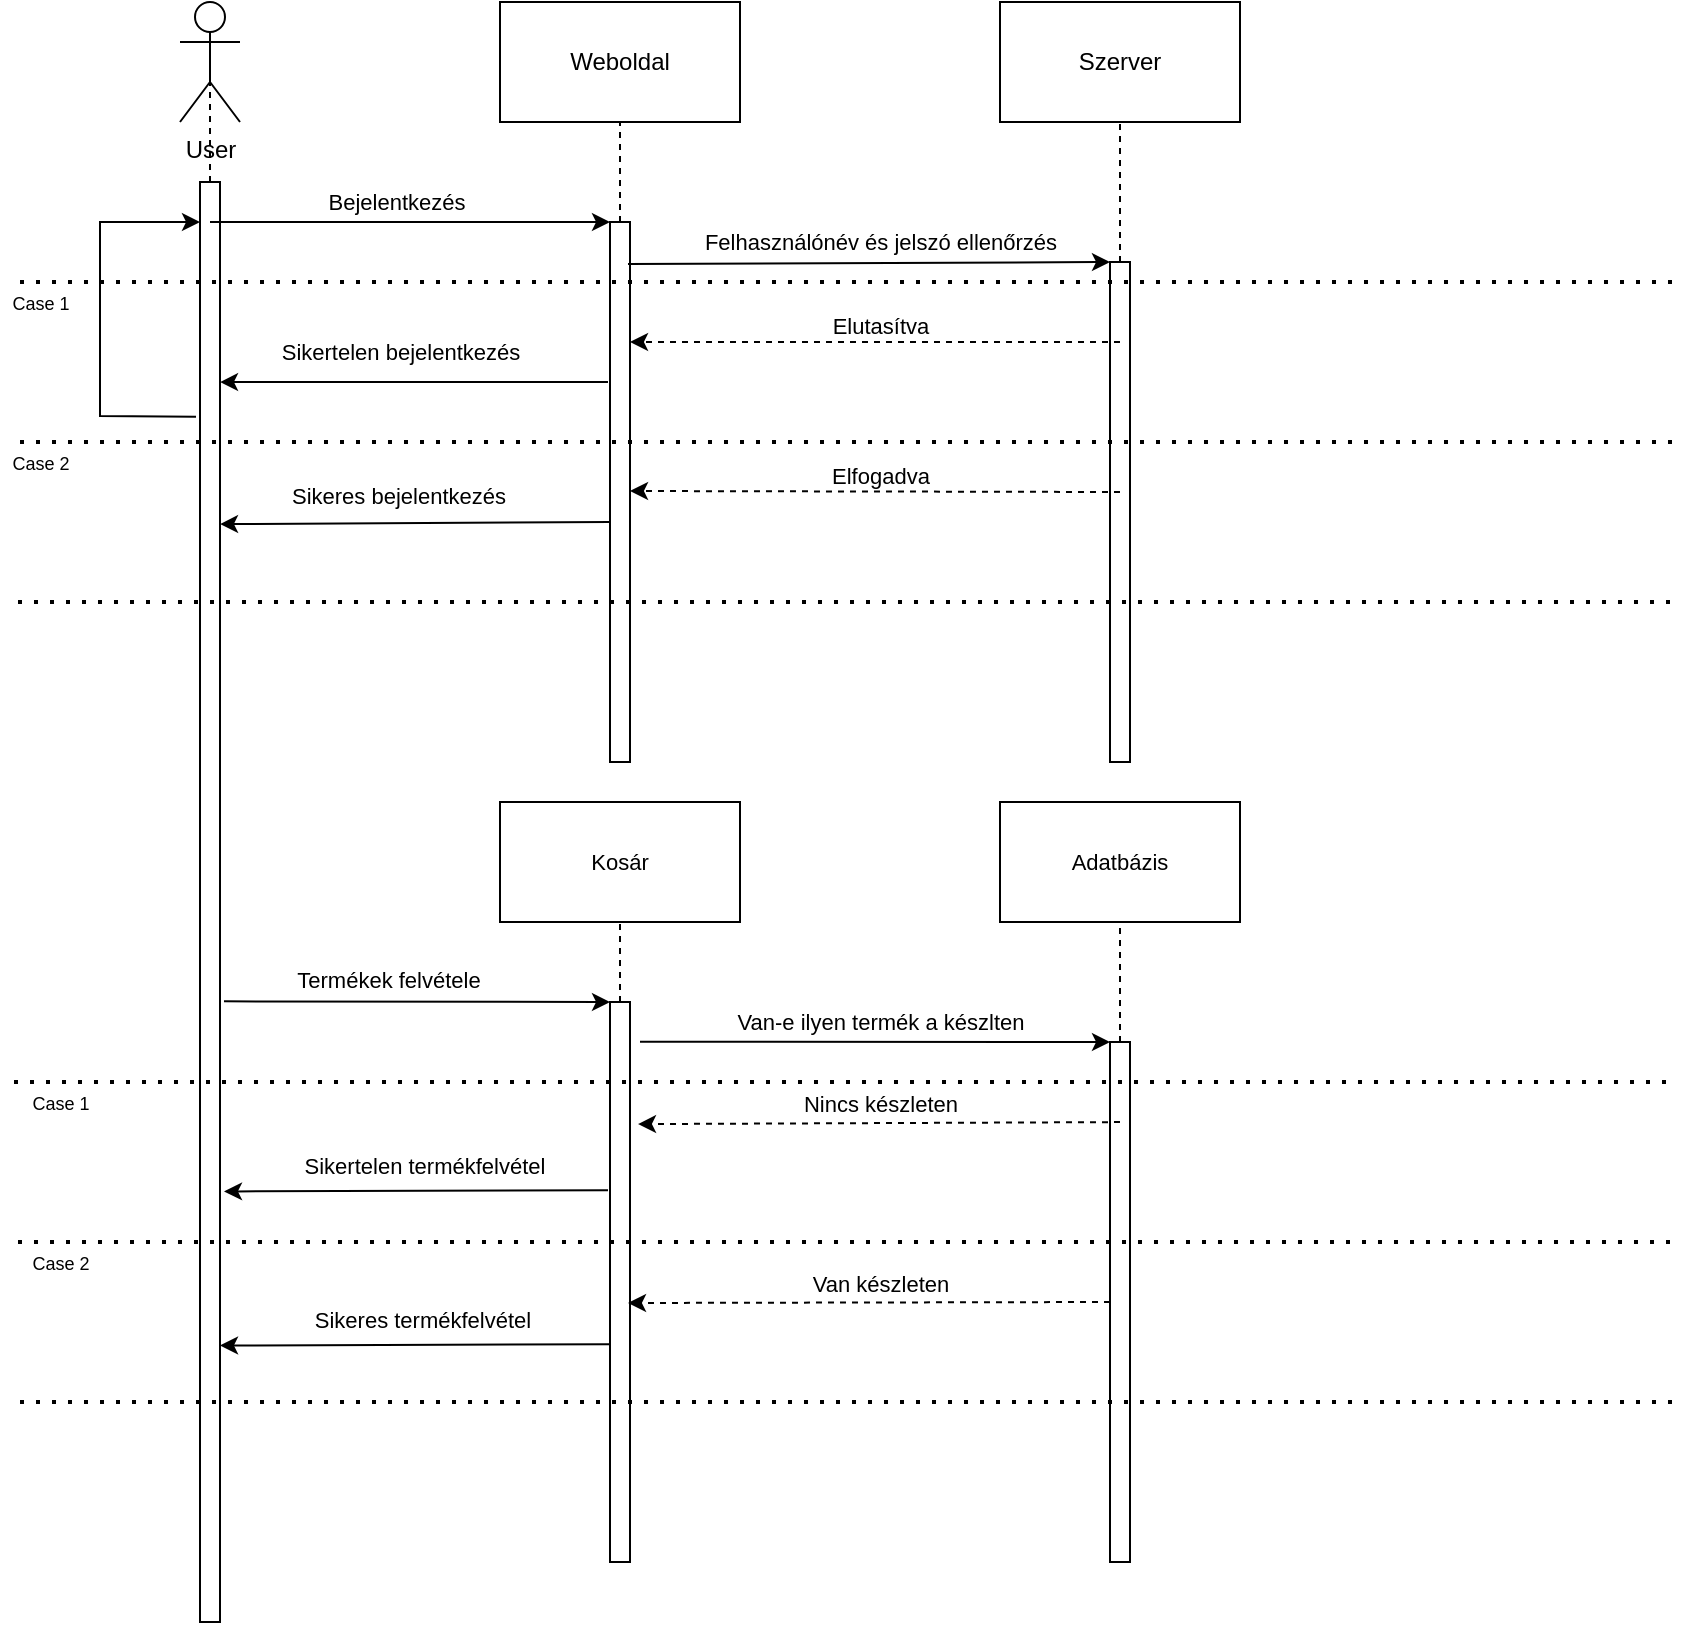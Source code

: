 <mxfile version="15.5.4" type="device"><diagram id="6Q69WBUP_BoE2qAAYI5W" name="Page-1"><mxGraphModel dx="1689" dy="454" grid="1" gridSize="10" guides="1" tooltips="1" connect="1" arrows="1" fold="1" page="1" pageScale="1" pageWidth="827" pageHeight="1169" math="0" shadow="0"><root><mxCell id="0"/><mxCell id="1" parent="0"/><mxCell id="msNGA8GsEWEmYv5EKbfo-1" value="User" style="shape=umlActor;verticalLabelPosition=bottom;verticalAlign=top;html=1;outlineConnect=0;" vertex="1" parent="1"><mxGeometry x="80" y="20" width="30" height="60" as="geometry"/></mxCell><mxCell id="msNGA8GsEWEmYv5EKbfo-2" value="Szerver" style="rounded=0;whiteSpace=wrap;html=1;" vertex="1" parent="1"><mxGeometry x="490" y="20" width="120" height="60" as="geometry"/></mxCell><mxCell id="msNGA8GsEWEmYv5EKbfo-3" value="Weboldal" style="rounded=0;whiteSpace=wrap;html=1;" vertex="1" parent="1"><mxGeometry x="240" y="20" width="120" height="60" as="geometry"/></mxCell><mxCell id="msNGA8GsEWEmYv5EKbfo-18" value="" style="rounded=0;whiteSpace=wrap;html=1;" vertex="1" parent="1"><mxGeometry x="90" y="110" width="10" height="720" as="geometry"/></mxCell><mxCell id="msNGA8GsEWEmYv5EKbfo-19" value="" style="rounded=0;whiteSpace=wrap;html=1;" vertex="1" parent="1"><mxGeometry x="295" y="130" width="10" height="270" as="geometry"/></mxCell><mxCell id="msNGA8GsEWEmYv5EKbfo-20" value="" style="rounded=0;whiteSpace=wrap;html=1;" vertex="1" parent="1"><mxGeometry x="545" y="150" width="10" height="250" as="geometry"/></mxCell><mxCell id="msNGA8GsEWEmYv5EKbfo-21" value="" style="endArrow=none;dashed=1;html=1;rounded=0;entryX=0.5;entryY=0.5;entryDx=0;entryDy=0;entryPerimeter=0;exitX=0.5;exitY=0;exitDx=0;exitDy=0;" edge="1" parent="1" source="msNGA8GsEWEmYv5EKbfo-18" target="msNGA8GsEWEmYv5EKbfo-1"><mxGeometry width="50" height="50" relative="1" as="geometry"><mxPoint x="140" y="170" as="sourcePoint"/><mxPoint x="190" y="120" as="targetPoint"/></mxGeometry></mxCell><mxCell id="msNGA8GsEWEmYv5EKbfo-22" value="" style="endArrow=none;dashed=1;html=1;rounded=0;entryX=0.5;entryY=1;entryDx=0;entryDy=0;exitX=0.5;exitY=0;exitDx=0;exitDy=0;" edge="1" parent="1" source="msNGA8GsEWEmYv5EKbfo-19" target="msNGA8GsEWEmYv5EKbfo-3"><mxGeometry width="50" height="50" relative="1" as="geometry"><mxPoint x="360" y="180" as="sourcePoint"/><mxPoint x="360" y="100" as="targetPoint"/></mxGeometry></mxCell><mxCell id="msNGA8GsEWEmYv5EKbfo-23" value="" style="endArrow=none;dashed=1;html=1;rounded=0;entryX=0.5;entryY=1;entryDx=0;entryDy=0;exitX=0.5;exitY=0;exitDx=0;exitDy=0;" edge="1" parent="1" source="msNGA8GsEWEmYv5EKbfo-20" target="msNGA8GsEWEmYv5EKbfo-2"><mxGeometry width="50" height="50" relative="1" as="geometry"><mxPoint x="489" y="190" as="sourcePoint"/><mxPoint x="489" y="110" as="targetPoint"/></mxGeometry></mxCell><mxCell id="msNGA8GsEWEmYv5EKbfo-24" value="" style="endArrow=classic;html=1;rounded=0;entryX=0;entryY=0;entryDx=0;entryDy=0;" edge="1" parent="1" target="msNGA8GsEWEmYv5EKbfo-19"><mxGeometry width="50" height="50" relative="1" as="geometry"><mxPoint x="95" y="130" as="sourcePoint"/><mxPoint x="440" y="220" as="targetPoint"/></mxGeometry></mxCell><mxCell id="msNGA8GsEWEmYv5EKbfo-25" value="Bejelentkezés" style="edgeLabel;html=1;align=center;verticalAlign=middle;resizable=0;points=[];" vertex="1" connectable="0" parent="msNGA8GsEWEmYv5EKbfo-24"><mxGeometry x="0.179" y="1" relative="1" as="geometry"><mxPoint x="-25" y="-9" as="offset"/></mxGeometry></mxCell><mxCell id="msNGA8GsEWEmYv5EKbfo-26" value="" style="endArrow=classic;html=1;rounded=0;entryX=0;entryY=0;entryDx=0;entryDy=0;exitX=0.9;exitY=0.078;exitDx=0;exitDy=0;exitPerimeter=0;" edge="1" parent="1" source="msNGA8GsEWEmYv5EKbfo-19" target="msNGA8GsEWEmYv5EKbfo-20"><mxGeometry width="50" height="50" relative="1" as="geometry"><mxPoint x="360" y="150" as="sourcePoint"/><mxPoint x="520" y="154" as="targetPoint"/></mxGeometry></mxCell><mxCell id="msNGA8GsEWEmYv5EKbfo-29" value="Felhasználónév és jelszó ellenőrzés" style="edgeLabel;html=1;align=center;verticalAlign=middle;resizable=0;points=[];" vertex="1" connectable="0" parent="msNGA8GsEWEmYv5EKbfo-26"><mxGeometry x="-0.112" y="-2" relative="1" as="geometry"><mxPoint x="19" y="-13" as="offset"/></mxGeometry></mxCell><mxCell id="msNGA8GsEWEmYv5EKbfo-30" value="" style="endArrow=none;dashed=1;html=1;dashPattern=1 3;strokeWidth=2;rounded=0;" edge="1" parent="1"><mxGeometry width="50" height="50" relative="1" as="geometry"><mxPoint y="160" as="sourcePoint"/><mxPoint x="830" y="160" as="targetPoint"/></mxGeometry></mxCell><mxCell id="msNGA8GsEWEmYv5EKbfo-31" value="" style="endArrow=none;dashed=1;html=1;dashPattern=1 3;strokeWidth=2;rounded=0;" edge="1" parent="1"><mxGeometry width="50" height="50" relative="1" as="geometry"><mxPoint y="240" as="sourcePoint"/><mxPoint x="830" y="240" as="targetPoint"/></mxGeometry></mxCell><mxCell id="msNGA8GsEWEmYv5EKbfo-32" value="" style="endArrow=classic;html=1;rounded=0;entryX=1;entryY=0.25;entryDx=0;entryDy=0;dashed=1;" edge="1" parent="1"><mxGeometry width="50" height="50" relative="1" as="geometry"><mxPoint x="550" y="265" as="sourcePoint"/><mxPoint x="305" y="264.5" as="targetPoint"/></mxGeometry></mxCell><mxCell id="msNGA8GsEWEmYv5EKbfo-33" value="Elfogadva" style="edgeLabel;html=1;align=center;verticalAlign=middle;resizable=0;points=[];" vertex="1" connectable="0" parent="msNGA8GsEWEmYv5EKbfo-32"><mxGeometry x="-0.143" y="3" relative="1" as="geometry"><mxPoint x="-15" y="-11" as="offset"/></mxGeometry></mxCell><mxCell id="msNGA8GsEWEmYv5EKbfo-34" value="&lt;span style=&quot;font-size: 9px&quot;&gt;Case 1&lt;/span&gt;" style="text;html=1;align=center;verticalAlign=middle;resizable=0;points=[];autosize=1;strokeColor=none;fillColor=none;" vertex="1" parent="1"><mxGeometry x="-10" y="160" width="40" height="20" as="geometry"/></mxCell><mxCell id="msNGA8GsEWEmYv5EKbfo-35" value="&lt;span style=&quot;font-size: 9px&quot;&gt;Case 2&lt;/span&gt;" style="text;html=1;align=center;verticalAlign=middle;resizable=0;points=[];autosize=1;strokeColor=none;fillColor=none;" vertex="1" parent="1"><mxGeometry x="-10" y="240" width="40" height="20" as="geometry"/></mxCell><mxCell id="msNGA8GsEWEmYv5EKbfo-36" value="" style="endArrow=none;dashed=1;html=1;dashPattern=1 3;strokeWidth=2;rounded=0;" edge="1" parent="1"><mxGeometry width="50" height="50" relative="1" as="geometry"><mxPoint x="-1" y="320" as="sourcePoint"/><mxPoint x="829" y="320" as="targetPoint"/></mxGeometry></mxCell><mxCell id="msNGA8GsEWEmYv5EKbfo-37" value="" style="endArrow=classic;html=1;rounded=0;entryX=1;entryY=0.25;entryDx=0;entryDy=0;dashed=1;exitX=0.5;exitY=0.44;exitDx=0;exitDy=0;exitPerimeter=0;" edge="1" parent="1"><mxGeometry width="50" height="50" relative="1" as="geometry"><mxPoint x="550" y="190" as="sourcePoint"/><mxPoint x="305" y="190" as="targetPoint"/></mxGeometry></mxCell><mxCell id="msNGA8GsEWEmYv5EKbfo-38" value="Elutasítva" style="edgeLabel;html=1;align=center;verticalAlign=middle;resizable=0;points=[];" vertex="1" connectable="0" parent="msNGA8GsEWEmYv5EKbfo-37"><mxGeometry x="-0.143" y="3" relative="1" as="geometry"><mxPoint x="-15" y="-11" as="offset"/></mxGeometry></mxCell><mxCell id="msNGA8GsEWEmYv5EKbfo-41" value="" style="endArrow=classic;html=1;rounded=0;fontSize=9;exitX=0.1;exitY=0.348;exitDx=0;exitDy=0;exitPerimeter=0;entryX=1.1;entryY=0.217;entryDx=0;entryDy=0;entryPerimeter=0;" edge="1" parent="1"><mxGeometry width="50" height="50" relative="1" as="geometry"><mxPoint x="295" y="280.0" as="sourcePoint"/><mxPoint x="100" y="281.05" as="targetPoint"/></mxGeometry></mxCell><mxCell id="msNGA8GsEWEmYv5EKbfo-42" value="&lt;font style=&quot;font-size: 11px;&quot;&gt;Sikeres bejelentkezés&lt;/font&gt;" style="edgeLabel;html=1;align=center;verticalAlign=middle;resizable=0;points=[];fontSize=11;" vertex="1" connectable="0" parent="msNGA8GsEWEmYv5EKbfo-41"><mxGeometry x="0.289" y="-3" relative="1" as="geometry"><mxPoint x="19" y="-11" as="offset"/></mxGeometry></mxCell><mxCell id="msNGA8GsEWEmYv5EKbfo-43" value="" style="endArrow=classic;html=1;rounded=0;fontSize=9;exitX=0.1;exitY=0.348;exitDx=0;exitDy=0;exitPerimeter=0;entryX=1.2;entryY=0.393;entryDx=0;entryDy=0;entryPerimeter=0;" edge="1" parent="1"><mxGeometry width="50" height="50" relative="1" as="geometry"><mxPoint x="294" y="210.0" as="sourcePoint"/><mxPoint x="100" y="210.01" as="targetPoint"/></mxGeometry></mxCell><mxCell id="msNGA8GsEWEmYv5EKbfo-44" value="Sikertelen bejelentkezés" style="edgeLabel;html=1;align=center;verticalAlign=middle;resizable=0;points=[];fontSize=11;" vertex="1" connectable="0" parent="msNGA8GsEWEmYv5EKbfo-43"><mxGeometry x="0.289" y="-3" relative="1" as="geometry"><mxPoint x="21" y="-12" as="offset"/></mxGeometry></mxCell><mxCell id="msNGA8GsEWEmYv5EKbfo-45" value="" style="endArrow=classic;html=1;rounded=0;fontSize=11;exitX=-0.2;exitY=0.163;exitDx=0;exitDy=0;exitPerimeter=0;" edge="1" parent="1" source="msNGA8GsEWEmYv5EKbfo-18"><mxGeometry width="50" height="50" relative="1" as="geometry"><mxPoint y="320" as="sourcePoint"/><mxPoint x="90" y="130" as="targetPoint"/><Array as="points"><mxPoint x="40" y="227"/><mxPoint x="40" y="130"/></Array></mxGeometry></mxCell><mxCell id="msNGA8GsEWEmYv5EKbfo-46" value="Kosár" style="rounded=0;whiteSpace=wrap;html=1;fontSize=11;" vertex="1" parent="1"><mxGeometry x="240" y="420" width="120" height="60" as="geometry"/></mxCell><mxCell id="msNGA8GsEWEmYv5EKbfo-47" value="" style="rounded=0;whiteSpace=wrap;html=1;" vertex="1" parent="1"><mxGeometry x="295" y="520" width="10" height="280" as="geometry"/></mxCell><mxCell id="msNGA8GsEWEmYv5EKbfo-48" value="" style="endArrow=classic;html=1;rounded=0;fontSize=11;exitX=1.2;exitY=0.569;exitDx=0;exitDy=0;exitPerimeter=0;entryX=0;entryY=0;entryDx=0;entryDy=0;" edge="1" parent="1" source="msNGA8GsEWEmYv5EKbfo-18" target="msNGA8GsEWEmYv5EKbfo-47"><mxGeometry width="50" height="50" relative="1" as="geometry"><mxPoint x="390" y="570" as="sourcePoint"/><mxPoint x="290" y="520" as="targetPoint"/></mxGeometry></mxCell><mxCell id="msNGA8GsEWEmYv5EKbfo-49" value="Termékek felvétele" style="edgeLabel;html=1;align=center;verticalAlign=middle;resizable=0;points=[];fontSize=11;" vertex="1" connectable="0" parent="msNGA8GsEWEmYv5EKbfo-48"><mxGeometry x="-0.15" y="1" relative="1" as="geometry"><mxPoint y="-10" as="offset"/></mxGeometry></mxCell><mxCell id="msNGA8GsEWEmYv5EKbfo-51" value="" style="endArrow=none;dashed=1;html=1;rounded=0;fontSize=11;entryX=0.5;entryY=1;entryDx=0;entryDy=0;exitX=0.5;exitY=0;exitDx=0;exitDy=0;" edge="1" parent="1" source="msNGA8GsEWEmYv5EKbfo-47" target="msNGA8GsEWEmYv5EKbfo-46"><mxGeometry width="50" height="50" relative="1" as="geometry"><mxPoint x="390" y="570" as="sourcePoint"/><mxPoint x="440" y="520" as="targetPoint"/></mxGeometry></mxCell><mxCell id="msNGA8GsEWEmYv5EKbfo-52" value="Adatbázis" style="rounded=0;whiteSpace=wrap;html=1;fontSize=11;" vertex="1" parent="1"><mxGeometry x="490" y="420" width="120" height="60" as="geometry"/></mxCell><mxCell id="msNGA8GsEWEmYv5EKbfo-53" value="" style="rounded=0;whiteSpace=wrap;html=1;" vertex="1" parent="1"><mxGeometry x="545" y="540" width="10" height="260" as="geometry"/></mxCell><mxCell id="msNGA8GsEWEmYv5EKbfo-54" value="" style="endArrow=none;dashed=1;html=1;rounded=0;fontSize=11;entryX=0.5;entryY=1;entryDx=0;entryDy=0;exitX=0.5;exitY=0;exitDx=0;exitDy=0;" edge="1" parent="1" source="msNGA8GsEWEmYv5EKbfo-53" target="msNGA8GsEWEmYv5EKbfo-52"><mxGeometry width="50" height="50" relative="1" as="geometry"><mxPoint x="520" y="610" as="sourcePoint"/><mxPoint x="470" y="520" as="targetPoint"/></mxGeometry></mxCell><mxCell id="msNGA8GsEWEmYv5EKbfo-55" value="Van-e ilyen termék a készlten" style="endArrow=classic;html=1;rounded=0;fontSize=11;exitX=1.5;exitY=0.071;exitDx=0;exitDy=0;exitPerimeter=0;entryX=0;entryY=0;entryDx=0;entryDy=0;" edge="1" parent="1" source="msNGA8GsEWEmYv5EKbfo-47" target="msNGA8GsEWEmYv5EKbfo-53"><mxGeometry x="0.021" y="10" width="50" height="50" relative="1" as="geometry"><mxPoint x="390" y="700" as="sourcePoint"/><mxPoint x="520" y="540" as="targetPoint"/><mxPoint as="offset"/></mxGeometry></mxCell><mxCell id="msNGA8GsEWEmYv5EKbfo-56" value="" style="endArrow=none;dashed=1;html=1;dashPattern=1 3;strokeWidth=2;rounded=0;" edge="1" parent="1"><mxGeometry width="50" height="50" relative="1" as="geometry"><mxPoint x="-3" y="560" as="sourcePoint"/><mxPoint x="827" y="560" as="targetPoint"/></mxGeometry></mxCell><mxCell id="msNGA8GsEWEmYv5EKbfo-57" value="" style="endArrow=none;dashed=1;html=1;dashPattern=1 3;strokeWidth=2;rounded=0;" edge="1" parent="1"><mxGeometry width="50" height="50" relative="1" as="geometry"><mxPoint x="-1" y="640" as="sourcePoint"/><mxPoint x="829" y="640" as="targetPoint"/></mxGeometry></mxCell><mxCell id="msNGA8GsEWEmYv5EKbfo-58" value="" style="endArrow=none;dashed=1;html=1;dashPattern=1 3;strokeWidth=2;rounded=0;" edge="1" parent="1"><mxGeometry width="50" height="50" relative="1" as="geometry"><mxPoint y="720" as="sourcePoint"/><mxPoint x="830" y="720" as="targetPoint"/></mxGeometry></mxCell><mxCell id="msNGA8GsEWEmYv5EKbfo-59" value="&lt;span style=&quot;font-size: 9px&quot;&gt;Case 1&lt;/span&gt;" style="text;html=1;align=center;verticalAlign=middle;resizable=0;points=[];autosize=1;strokeColor=none;fillColor=none;" vertex="1" parent="1"><mxGeometry y="560" width="40" height="20" as="geometry"/></mxCell><mxCell id="msNGA8GsEWEmYv5EKbfo-60" value="&lt;span style=&quot;font-size: 9px&quot;&gt;Case 2&lt;/span&gt;" style="text;html=1;align=center;verticalAlign=middle;resizable=0;points=[];autosize=1;strokeColor=none;fillColor=none;" vertex="1" parent="1"><mxGeometry y="640" width="40" height="20" as="geometry"/></mxCell><mxCell id="msNGA8GsEWEmYv5EKbfo-61" value="" style="endArrow=classic;html=1;rounded=0;fontSize=11;exitX=0.5;exitY=0.154;exitDx=0;exitDy=0;exitPerimeter=0;entryX=1.4;entryY=0.218;entryDx=0;entryDy=0;entryPerimeter=0;dashed=1;" edge="1" parent="1" source="msNGA8GsEWEmYv5EKbfo-53" target="msNGA8GsEWEmYv5EKbfo-47"><mxGeometry width="50" height="50" relative="1" as="geometry"><mxPoint x="400" y="640" as="sourcePoint"/><mxPoint x="450" y="590" as="targetPoint"/></mxGeometry></mxCell><mxCell id="msNGA8GsEWEmYv5EKbfo-63" value="Nincs készleten&lt;span style=&quot;color: rgba(0 , 0 , 0 , 0) ; font-family: monospace ; font-size: 0px ; background-color: rgb(248 , 249 , 250)&quot;&gt;%3CmxGraphModel%3E%3Croot%3E%3CmxCell%20id%3D%220%22%2F%3E%3CmxCell%20id%3D%221%22%20parent%3D%220%22%2F%3E%3CmxCell%20id%3D%222%22%20value%3D%22%22%20style%3D%22endArrow%3Dclassic%3Bhtml%3D1%3Brounded%3D0%3BfontSize%3D11%3BexitX%3D0.5%3BexitY%3D0.154%3BexitDx%3D0%3BexitDy%3D0%3BexitPerimeter%3D0%3BentryX%3D1.4%3BentryY%3D0.218%3BentryDx%3D0%3BentryDy%3D0%3BentryPerimeter%3D0%3Bdashed%3D1%3B%22%20edge%3D%221%22%20parent%3D%221%22%3E%3CmxGeometry%20width%3D%2250%22%20height%3D%2250%22%20relative%3D%221%22%20as%3D%22geometry%22%3E%3CmxPoint%20x%3D%22550%22%20y%3D%22580.04%22%20as%3D%22sourcePoint%22%2F%3E%3CmxPoint%20x%3D%22309%22%20y%3D%22581.04%22%20as%3D%22targetPoint%22%2F%3E%3C%2FmxGeometry%3E%3C%2FmxCell%3E%3C%2Froot%3E%3C%2FmxGraphodel%3E&lt;/span&gt;" style="edgeLabel;html=1;align=center;verticalAlign=middle;resizable=0;points=[];fontSize=11;" vertex="1" connectable="0" parent="msNGA8GsEWEmYv5EKbfo-61"><mxGeometry x="-0.129" relative="1" as="geometry"><mxPoint x="-15" y="-10" as="offset"/></mxGeometry></mxCell><mxCell id="msNGA8GsEWEmYv5EKbfo-62" value="" style="endArrow=classic;html=1;rounded=0;fontSize=11;entryX=1.4;entryY=0.218;entryDx=0;entryDy=0;entryPerimeter=0;dashed=1;exitX=0;exitY=0.5;exitDx=0;exitDy=0;" edge="1" parent="1" source="msNGA8GsEWEmYv5EKbfo-53"><mxGeometry width="50" height="50" relative="1" as="geometry"><mxPoint x="520" y="671" as="sourcePoint"/><mxPoint x="304" y="670.5" as="targetPoint"/></mxGeometry></mxCell><mxCell id="msNGA8GsEWEmYv5EKbfo-64" value="Van készleten" style="edgeLabel;html=1;align=center;verticalAlign=middle;resizable=0;points=[];fontSize=11;" vertex="1" connectable="0" parent="msNGA8GsEWEmYv5EKbfo-62"><mxGeometry x="0.195" y="2" relative="1" as="geometry"><mxPoint x="29" y="-12" as="offset"/></mxGeometry></mxCell><mxCell id="msNGA8GsEWEmYv5EKbfo-65" value="" style="endArrow=classic;html=1;rounded=0;fontSize=11;entryX=1.2;entryY=0.701;entryDx=0;entryDy=0;entryPerimeter=0;exitX=-0.1;exitY=0.336;exitDx=0;exitDy=0;exitPerimeter=0;" edge="1" parent="1" source="msNGA8GsEWEmYv5EKbfo-47" target="msNGA8GsEWEmYv5EKbfo-18"><mxGeometry width="50" height="50" relative="1" as="geometry"><mxPoint x="290" y="614" as="sourcePoint"/><mxPoint x="450" y="590" as="targetPoint"/></mxGeometry></mxCell><mxCell id="msNGA8GsEWEmYv5EKbfo-66" value="Sikertelen termékfelvétel" style="edgeLabel;html=1;align=center;verticalAlign=middle;resizable=0;points=[];fontSize=11;" vertex="1" connectable="0" parent="msNGA8GsEWEmYv5EKbfo-65"><mxGeometry x="-0.191" y="2" relative="1" as="geometry"><mxPoint x="-15" y="-15" as="offset"/></mxGeometry></mxCell><mxCell id="msNGA8GsEWEmYv5EKbfo-67" value="" style="endArrow=classic;html=1;rounded=0;fontSize=11;entryX=1;entryY=0.808;entryDx=0;entryDy=0;entryPerimeter=0;exitX=0;exitY=0.611;exitDx=0;exitDy=0;exitPerimeter=0;" edge="1" parent="1" source="msNGA8GsEWEmYv5EKbfo-47" target="msNGA8GsEWEmYv5EKbfo-18"><mxGeometry width="50" height="50" relative="1" as="geometry"><mxPoint x="280" y="692" as="sourcePoint"/><mxPoint x="110" y="691.07" as="targetPoint"/></mxGeometry></mxCell><mxCell id="msNGA8GsEWEmYv5EKbfo-68" value="Sikeres termékfelvétel" style="edgeLabel;html=1;align=center;verticalAlign=middle;resizable=0;points=[];fontSize=11;" vertex="1" connectable="0" parent="msNGA8GsEWEmYv5EKbfo-67"><mxGeometry x="-0.191" y="2" relative="1" as="geometry"><mxPoint x="-15" y="-15" as="offset"/></mxGeometry></mxCell></root></mxGraphModel></diagram></mxfile>